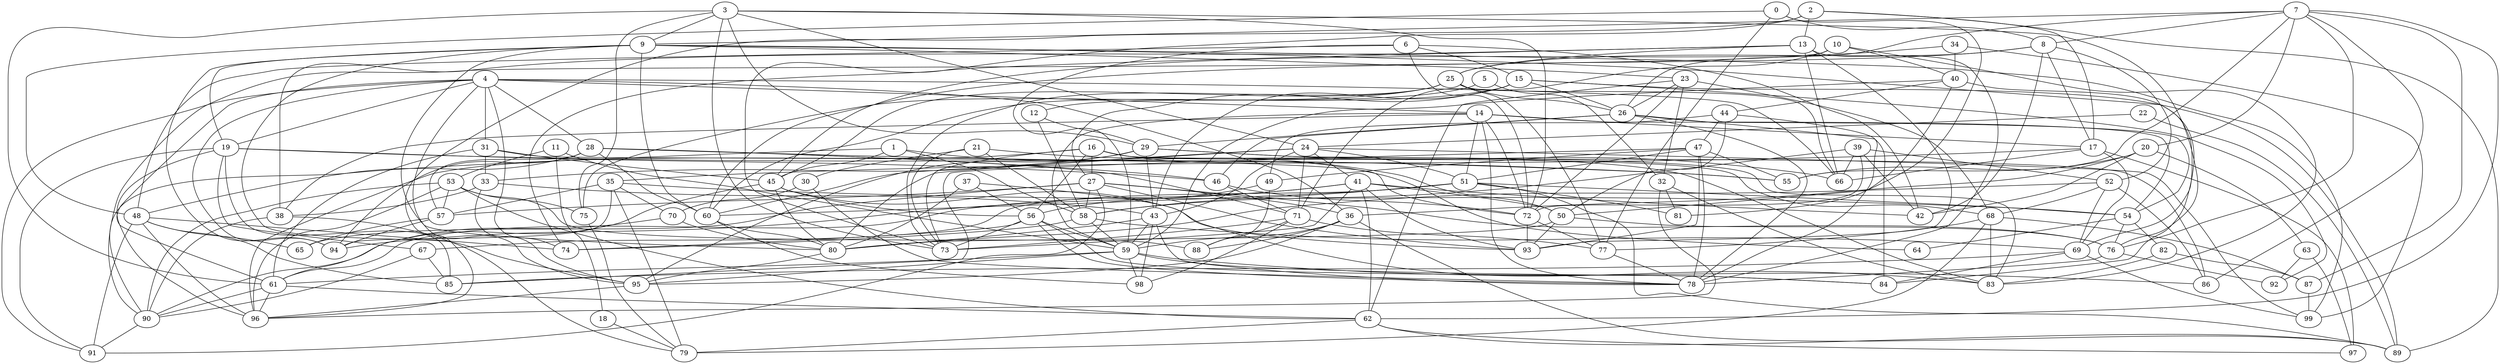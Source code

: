 strict graph "gnp_random_graph(100,0.06)" {
0;
1;
2;
3;
4;
5;
6;
7;
8;
9;
10;
11;
12;
13;
14;
15;
16;
17;
18;
19;
20;
21;
22;
23;
24;
25;
26;
27;
28;
29;
30;
31;
32;
33;
34;
35;
36;
37;
38;
39;
40;
41;
42;
43;
44;
45;
46;
47;
48;
49;
50;
51;
52;
53;
54;
55;
56;
57;
58;
59;
60;
61;
62;
63;
64;
65;
66;
67;
68;
69;
70;
71;
72;
73;
74;
75;
76;
77;
78;
79;
80;
81;
82;
83;
84;
85;
86;
87;
88;
89;
90;
91;
92;
93;
94;
95;
96;
97;
98;
99;
0 -- 8  [is_available=True, prob="0.630980869134"];
0 -- 48  [is_available=True, prob="0.169958904569"];
0 -- 50  [is_available=True, prob="0.462107930483"];
0 -- 77  [is_available=True, prob="0.221306192264"];
1 -- 50  [is_available=True, prob="1.0"];
1 -- 58  [is_available=True, prob="1.0"];
1 -- 90  [is_available=True, prob="0.660288061758"];
1 -- 45  [is_available=True, prob="1.0"];
2 -- 96  [is_available=True, prob="0.140109275617"];
2 -- 17  [is_available=True, prob="1.0"];
2 -- 13  [is_available=True, prob="1.0"];
2 -- 89  [is_available=True, prob="0.5951827904"];
2 -- 73  [is_available=True, prob="0.436098322952"];
3 -- 72  [is_available=True, prob="0.931684839713"];
3 -- 9  [is_available=True, prob="0.371006384736"];
3 -- 75  [is_available=True, prob="1.0"];
3 -- 76  [is_available=True, prob="1.0"];
3 -- 61  [is_available=True, prob="1.0"];
3 -- 73  [is_available=True, prob="0.0262330682054"];
3 -- 24  [is_available=True, prob="0.790033273601"];
3 -- 29  [is_available=True, prob="1.0"];
4 -- 95  [is_available=True, prob="0.91658705744"];
4 -- 66  [is_available=True, prob="0.718043092699"];
4 -- 36  [is_available=True, prob="0.413190098728"];
4 -- 74  [is_available=True, prob="0.800434267009"];
4 -- 14  [is_available=True, prob="0.758793517638"];
4 -- 19  [is_available=True, prob="1.0"];
4 -- 91  [is_available=True, prob="0.127888968633"];
4 -- 28  [is_available=True, prob="1.0"];
4 -- 61  [is_available=True, prob="1.0"];
4 -- 94  [is_available=True, prob="0.827229193903"];
4 -- 31  [is_available=True, prob="1.0"];
5 -- 32  [is_available=True, prob="0.379680665692"];
5 -- 12  [is_available=True, prob="1.0"];
6 -- 48  [is_available=True, prob="0.151757617935"];
6 -- 72  [is_available=True, prob="0.244909035048"];
6 -- 42  [is_available=True, prob="1.0"];
6 -- 59  [is_available=True, prob="0.0763525524375"];
6 -- 15  [is_available=True, prob="0.529595266401"];
7 -- 8  [is_available=True, prob="1.0"];
7 -- 9  [is_available=True, prob="0.350625383387"];
7 -- 87  [is_available=True, prob="0.24846238925"];
7 -- 76  [is_available=True, prob="0.336754837289"];
7 -- 20  [is_available=True, prob="0.516072466314"];
7 -- 86  [is_available=True, prob="1.0"];
7 -- 55  [is_available=True, prob="0.26121693327"];
7 -- 26  [is_available=True, prob="0.442704687945"];
7 -- 62  [is_available=True, prob="0.812400796476"];
8 -- 42  [is_available=True, prob="1.0"];
8 -- 17  [is_available=True, prob="0.842899685855"];
8 -- 52  [is_available=True, prob="0.3052748939"];
8 -- 25  [is_available=True, prob="0.640507051646"];
8 -- 60  [is_available=True, prob="0.842343870181"];
9 -- 80  [is_available=True, prob="0.179100273376"];
9 -- 99  [is_available=True, prob="0.580880761097"];
9 -- 19  [is_available=True, prob="0.585772110351"];
9 -- 84  [is_available=True, prob="0.622381164853"];
9 -- 23  [is_available=True, prob="0.0287469052503"];
9 -- 60  [is_available=True, prob="1.0"];
9 -- 94  [is_available=True, prob="1.0"];
9 -- 95  [is_available=True, prob="0.359625936105"];
10 -- 40  [is_available=True, prob="0.885666525251"];
10 -- 90  [is_available=True, prob="0.831362969448"];
10 -- 83  [is_available=True, prob="0.393588673867"];
10 -- 71  [is_available=True, prob="0.421655263957"];
11 -- 18  [is_available=True, prob="0.0769441054708"];
11 -- 59  [is_available=True, prob="0.552127143493"];
11 -- 53  [is_available=True, prob="0.849039696462"];
12 -- 58  [is_available=True, prob="1.0"];
12 -- 29  [is_available=True, prob="0.574516563878"];
13 -- 38  [is_available=True, prob="0.989033584921"];
13 -- 74  [is_available=True, prob="0.418188580235"];
13 -- 66  [is_available=True, prob="0.585246948776"];
13 -- 78  [is_available=True, prob="0.809204164828"];
13 -- 25  [is_available=True, prob="0.780625303796"];
13 -- 93  [is_available=True, prob="0.204368691326"];
14 -- 38  [is_available=True, prob="0.0491576179402"];
14 -- 72  [is_available=True, prob="1.0"];
14 -- 78  [is_available=True, prob="0.947600711221"];
14 -- 17  [is_available=True, prob="1.0"];
14 -- 51  [is_available=True, prob="0.267774285095"];
14 -- 54  [is_available=True, prob="0.0778453719293"];
14 -- 59  [is_available=True, prob="1.0"];
15 -- 92  [is_available=True, prob="1.0"];
15 -- 43  [is_available=True, prob="0.152982751268"];
15 -- 89  [is_available=True, prob="0.297850547218"];
15 -- 26  [is_available=True, prob="0.0590536588608"];
15 -- 27  [is_available=True, prob="0.246939988218"];
15 -- 60  [is_available=True, prob="0.963056109442"];
16 -- 64  [is_available=True, prob="0.000912858730788"];
16 -- 96  [is_available=True, prob="0.677532795936"];
16 -- 68  [is_available=True, prob="0.0350643099163"];
16 -- 73  [is_available=True, prob="0.817157070326"];
16 -- 86  [is_available=True, prob="0.897912690238"];
16 -- 56  [is_available=True, prob="1.0"];
16 -- 27  [is_available=True, prob="0.588991997719"];
17 -- 97  [is_available=True, prob="1.0"];
17 -- 35  [is_available=True, prob="0.939939539687"];
17 -- 69  [is_available=True, prob="0.289199935113"];
17 -- 66  [is_available=True, prob="1.0"];
18 -- 79  [is_available=True, prob="1.0"];
19 -- 96  [is_available=True, prob="0.260029582201"];
19 -- 67  [is_available=True, prob="1.0"];
19 -- 46  [is_available=True, prob="0.012163732424"];
19 -- 85  [is_available=True, prob="1.0"];
19 -- 55  [is_available=True, prob="0.774357088842"];
19 -- 91  [is_available=True, prob="0.492441809672"];
20 -- 63  [is_available=True, prob="0.59773238356"];
20 -- 42  [is_available=True, prob="1.0"];
20 -- 55  [is_available=True, prob="1.0"];
20 -- 36  [is_available=True, prob="0.632272910749"];
21 -- 73  [is_available=True, prob="0.782742320248"];
21 -- 58  [is_available=True, prob="0.647766986152"];
21 -- 83  [is_available=True, prob="1.0"];
21 -- 30  [is_available=True, prob="0.823836807636"];
22 -- 24  [is_available=True, prob="0.600946519041"];
22 -- 89  [is_available=True, prob="0.821185926272"];
23 -- 32  [is_available=True, prob="0.424995049929"];
23 -- 68  [is_available=True, prob="1.0"];
23 -- 72  [is_available=True, prob="1.0"];
23 -- 26  [is_available=True, prob="0.747010105895"];
23 -- 62  [is_available=True, prob="1.0"];
24 -- 71  [is_available=True, prob="1.0"];
24 -- 41  [is_available=True, prob="0.929570632808"];
24 -- 43  [is_available=True, prob="1.0"];
24 -- 80  [is_available=True, prob="0.60788264984"];
24 -- 99  [is_available=True, prob="1.0"];
24 -- 51  [is_available=True, prob="0.755341454642"];
24 -- 60  [is_available=True, prob="0.577781358614"];
25 -- 66  [is_available=True, prob="0.377295889674"];
25 -- 73  [is_available=True, prob="0.574107525856"];
25 -- 75  [is_available=True, prob="1.0"];
25 -- 77  [is_available=True, prob="0.118662823343"];
25 -- 45  [is_available=True, prob="0.958641754892"];
25 -- 26  [is_available=True, prob="0.644041927224"];
26 -- 46  [is_available=True, prob="0.623251385588"];
26 -- 84  [is_available=True, prob="0.863732700709"];
26 -- 78  [is_available=True, prob="0.507697245111"];
26 -- 54  [is_available=True, prob="0.109362979285"];
26 -- 29  [is_available=True, prob="0.581471359835"];
27 -- 65  [is_available=True, prob="0.087613980274"];
27 -- 36  [is_available=True, prob="0.143891411643"];
27 -- 76  [is_available=True, prob="0.759976635703"];
27 -- 57  [is_available=True, prob="0.754819823749"];
27 -- 58  [is_available=True, prob="0.801486435133"];
27 -- 91  [is_available=True, prob="0.0442459803715"];
27 -- 93  [is_available=True, prob="0.456110650014"];
28 -- 71  [is_available=True, prob="1.0"];
28 -- 46  [is_available=True, prob="0.643264305843"];
28 -- 48  [is_available=True, prob="0.33588186968"];
28 -- 55  [is_available=True, prob="0.503031584309"];
28 -- 57  [is_available=True, prob="0.632092254535"];
28 -- 60  [is_available=True, prob="1.0"];
28 -- 94  [is_available=True, prob="0.704803567688"];
29 -- 33  [is_available=True, prob="1.0"];
29 -- 66  [is_available=True, prob="0.589453591046"];
29 -- 43  [is_available=True, prob="0.32719263144"];
29 -- 83  [is_available=True, prob="0.0497476017036"];
29 -- 95  [is_available=True, prob="1.0"];
30 -- 78  [is_available=True, prob="0.221618719251"];
30 -- 70  [is_available=True, prob="0.544545606085"];
31 -- 72  [is_available=True, prob="0.1868160729"];
31 -- 33  [is_available=True, prob="0.762825665655"];
31 -- 45  [is_available=True, prob="0.2358933193"];
31 -- 61  [is_available=True, prob="0.0232987591053"];
32 -- 96  [is_available=True, prob="0.321787611752"];
32 -- 81  [is_available=True, prob="0.846444605131"];
32 -- 83  [is_available=True, prob="0.914424771106"];
33 -- 95  [is_available=True, prob="0.485866508539"];
33 -- 43  [is_available=True, prob="1.0"];
33 -- 38  [is_available=True, prob="0.647758670371"];
34 -- 40  [is_available=True, prob="0.381880758828"];
34 -- 99  [is_available=True, prob="0.979934392518"];
34 -- 45  [is_available=True, prob="0.807824829836"];
35 -- 70  [is_available=True, prob="0.250045908167"];
35 -- 79  [is_available=True, prob="0.753073585973"];
35 -- 54  [is_available=True, prob="0.0428934418963"];
35 -- 57  [is_available=True, prob="0.873121068495"];
35 -- 94  [is_available=True, prob="0.762681706541"];
36 -- 59  [is_available=True, prob="1.0"];
36 -- 88  [is_available=True, prob="0.305690962994"];
36 -- 89  [is_available=True, prob="1.0"];
36 -- 95  [is_available=True, prob="0.923050183198"];
37 -- 56  [is_available=True, prob="0.132983158659"];
37 -- 80  [is_available=True, prob="0.23140780724"];
37 -- 83  [is_available=True, prob="1.0"];
38 -- 90  [is_available=True, prob="1.0"];
38 -- 79  [is_available=True, prob="0.289963989177"];
39 -- 72  [is_available=True, prob="0.85745537884"];
39 -- 42  [is_available=True, prob="0.725632099144"];
39 -- 66  [is_available=True, prob="0.660045602539"];
39 -- 52  [is_available=True, prob="0.269566118435"];
39 -- 58  [is_available=True, prob="0.39644406404"];
40 -- 69  [is_available=True, prob="0.00736880342644"];
40 -- 44  [is_available=True, prob="0.702367636378"];
40 -- 81  [is_available=True, prob="1.0"];
40 -- 59  [is_available=True, prob="0.962869620561"];
41 -- 73  [is_available=True, prob="0.830596254755"];
41 -- 42  [is_available=True, prob="0.573024061595"];
41 -- 93  [is_available=True, prob="0.13692834005"];
41 -- 50  [is_available=True, prob="0.730640594776"];
41 -- 94  [is_available=True, prob="0.870009591678"];
41 -- 61  [is_available=True, prob="0.749287061395"];
41 -- 62  [is_available=True, prob="0.540217869985"];
43 -- 98  [is_available=True, prob="0.631043820352"];
43 -- 80  [is_available=True, prob="0.236124660771"];
43 -- 84  [is_available=True, prob="0.988124446944"];
43 -- 59  [is_available=True, prob="1.0"];
44 -- 49  [is_available=True, prob="0.0599006120847"];
44 -- 50  [is_available=True, prob="0.255845813135"];
44 -- 78  [is_available=True, prob="0.784892049127"];
44 -- 47  [is_available=True, prob="0.377040098736"];
45 -- 93  [is_available=True, prob="0.264413003401"];
45 -- 80  [is_available=True, prob="0.650391525729"];
45 -- 56  [is_available=True, prob="0.751198871629"];
45 -- 61  [is_available=True, prob="0.243403894193"];
46 -- 72  [is_available=True, prob="0.998173386461"];
46 -- 71  [is_available=True, prob="0.249308685553"];
47 -- 78  [is_available=True, prob="0.719266073386"];
47 -- 49  [is_available=True, prob="0.425252480611"];
47 -- 51  [is_available=True, prob="0.0534999928784"];
47 -- 85  [is_available=True, prob="0.603840355199"];
47 -- 55  [is_available=True, prob="0.575873911694"];
47 -- 93  [is_available=True, prob="0.923189146305"];
48 -- 65  [is_available=True, prob="1.0"];
48 -- 96  [is_available=True, prob="0.348921672851"];
48 -- 74  [is_available=True, prob="0.239113711144"];
48 -- 85  [is_available=True, prob="0.466219155133"];
48 -- 91  [is_available=True, prob="0.147978243284"];
49 -- 56  [is_available=True, prob="0.956831135503"];
49 -- 88  [is_available=True, prob="1.0"];
50 -- 76  [is_available=True, prob="1.0"];
50 -- 80  [is_available=True, prob="0.838070323156"];
50 -- 93  [is_available=True, prob="0.642936097443"];
51 -- 67  [is_available=True, prob="0.00931293107774"];
51 -- 81  [is_available=True, prob="1.0"];
51 -- 54  [is_available=True, prob="1.0"];
51 -- 89  [is_available=True, prob="0.335077522747"];
51 -- 58  [is_available=True, prob="0.997507087822"];
51 -- 60  [is_available=True, prob="1.0"];
52 -- 68  [is_available=True, prob="1.0"];
52 -- 69  [is_available=True, prob="1.0"];
52 -- 80  [is_available=True, prob="0.0964889137031"];
52 -- 86  [is_available=True, prob="1.0"];
53 -- 96  [is_available=True, prob="1.0"];
53 -- 75  [is_available=True, prob="0.122925004126"];
53 -- 88  [is_available=True, prob="0.656041222326"];
53 -- 57  [is_available=True, prob="0.595602697425"];
53 -- 90  [is_available=True, prob="0.0321992558092"];
53 -- 62  [is_available=True, prob="0.239327134663"];
54 -- 64  [is_available=True, prob="0.265721920339"];
54 -- 76  [is_available=True, prob="1.0"];
54 -- 82  [is_available=True, prob="0.277236636451"];
56 -- 73  [is_available=True, prob="0.308958919456"];
56 -- 74  [is_available=True, prob="0.529928980766"];
56 -- 78  [is_available=True, prob="0.11317830968"];
56 -- 84  [is_available=True, prob="0.0413708085211"];
56 -- 59  [is_available=True, prob="0.457855676783"];
57 -- 65  [is_available=True, prob="0.71366721146"];
57 -- 94  [is_available=True, prob="1.0"];
58 -- 59  [is_available=True, prob="1.0"];
58 -- 69  [is_available=True, prob="0.402892040519"];
58 -- 74  [is_available=True, prob="0.0204036855571"];
59 -- 98  [is_available=True, prob="0.508157807399"];
59 -- 78  [is_available=True, prob="0.412631434071"];
59 -- 86  [is_available=True, prob="0.626014557976"];
59 -- 61  [is_available=True, prob="0.842344144486"];
59 -- 95  [is_available=True, prob="0.338770711734"];
60 -- 98  [is_available=True, prob="0.0960180432338"];
60 -- 80  [is_available=True, prob="1.0"];
61 -- 96  [is_available=True, prob="0.228577696682"];
61 -- 90  [is_available=True, prob="0.0195643266347"];
61 -- 62  [is_available=True, prob="0.0155507869933"];
62 -- 97  [is_available=True, prob="0.280030175947"];
62 -- 79  [is_available=True, prob="1.0"];
62 -- 89  [is_available=True, prob="0.364741641523"];
63 -- 92  [is_available=True, prob="0.940994695498"];
63 -- 97  [is_available=True, prob="0.908124968932"];
67 -- 90  [is_available=True, prob="0.317466402142"];
67 -- 85  [is_available=True, prob="0.312080409929"];
68 -- 87  [is_available=True, prob="0.71467647459"];
68 -- 77  [is_available=True, prob="0.791687392938"];
68 -- 79  [is_available=True, prob="0.270078535921"];
68 -- 83  [is_available=True, prob="0.037041055301"];
69 -- 99  [is_available=True, prob="0.310620876641"];
69 -- 85  [is_available=True, prob="0.475018366876"];
69 -- 84  [is_available=True, prob="0.242943140379"];
70 -- 80  [is_available=True, prob="1.0"];
70 -- 90  [is_available=True, prob="0.736660220704"];
71 -- 98  [is_available=True, prob="0.62163460039"];
71 -- 73  [is_available=True, prob="0.90088014942"];
71 -- 77  [is_available=True, prob="0.317842028469"];
71 -- 88  [is_available=True, prob="0.97623103418"];
72 -- 77  [is_available=True, prob="1.0"];
72 -- 93  [is_available=True, prob="0.791574416222"];
75 -- 79  [is_available=True, prob="0.150999567841"];
76 -- 78  [is_available=True, prob="0.0698155426962"];
76 -- 92  [is_available=True, prob="0.0750389332499"];
77 -- 78  [is_available=True, prob="0.434316178075"];
80 -- 95  [is_available=True, prob="0.889791348076"];
82 -- 83  [is_available=True, prob="0.954241578154"];
82 -- 87  [is_available=True, prob="0.362381656809"];
87 -- 99  [is_available=True, prob="0.579097374636"];
90 -- 91  [is_available=True, prob="0.442314228176"];
95 -- 96  [is_available=True, prob="1.0"];
}
